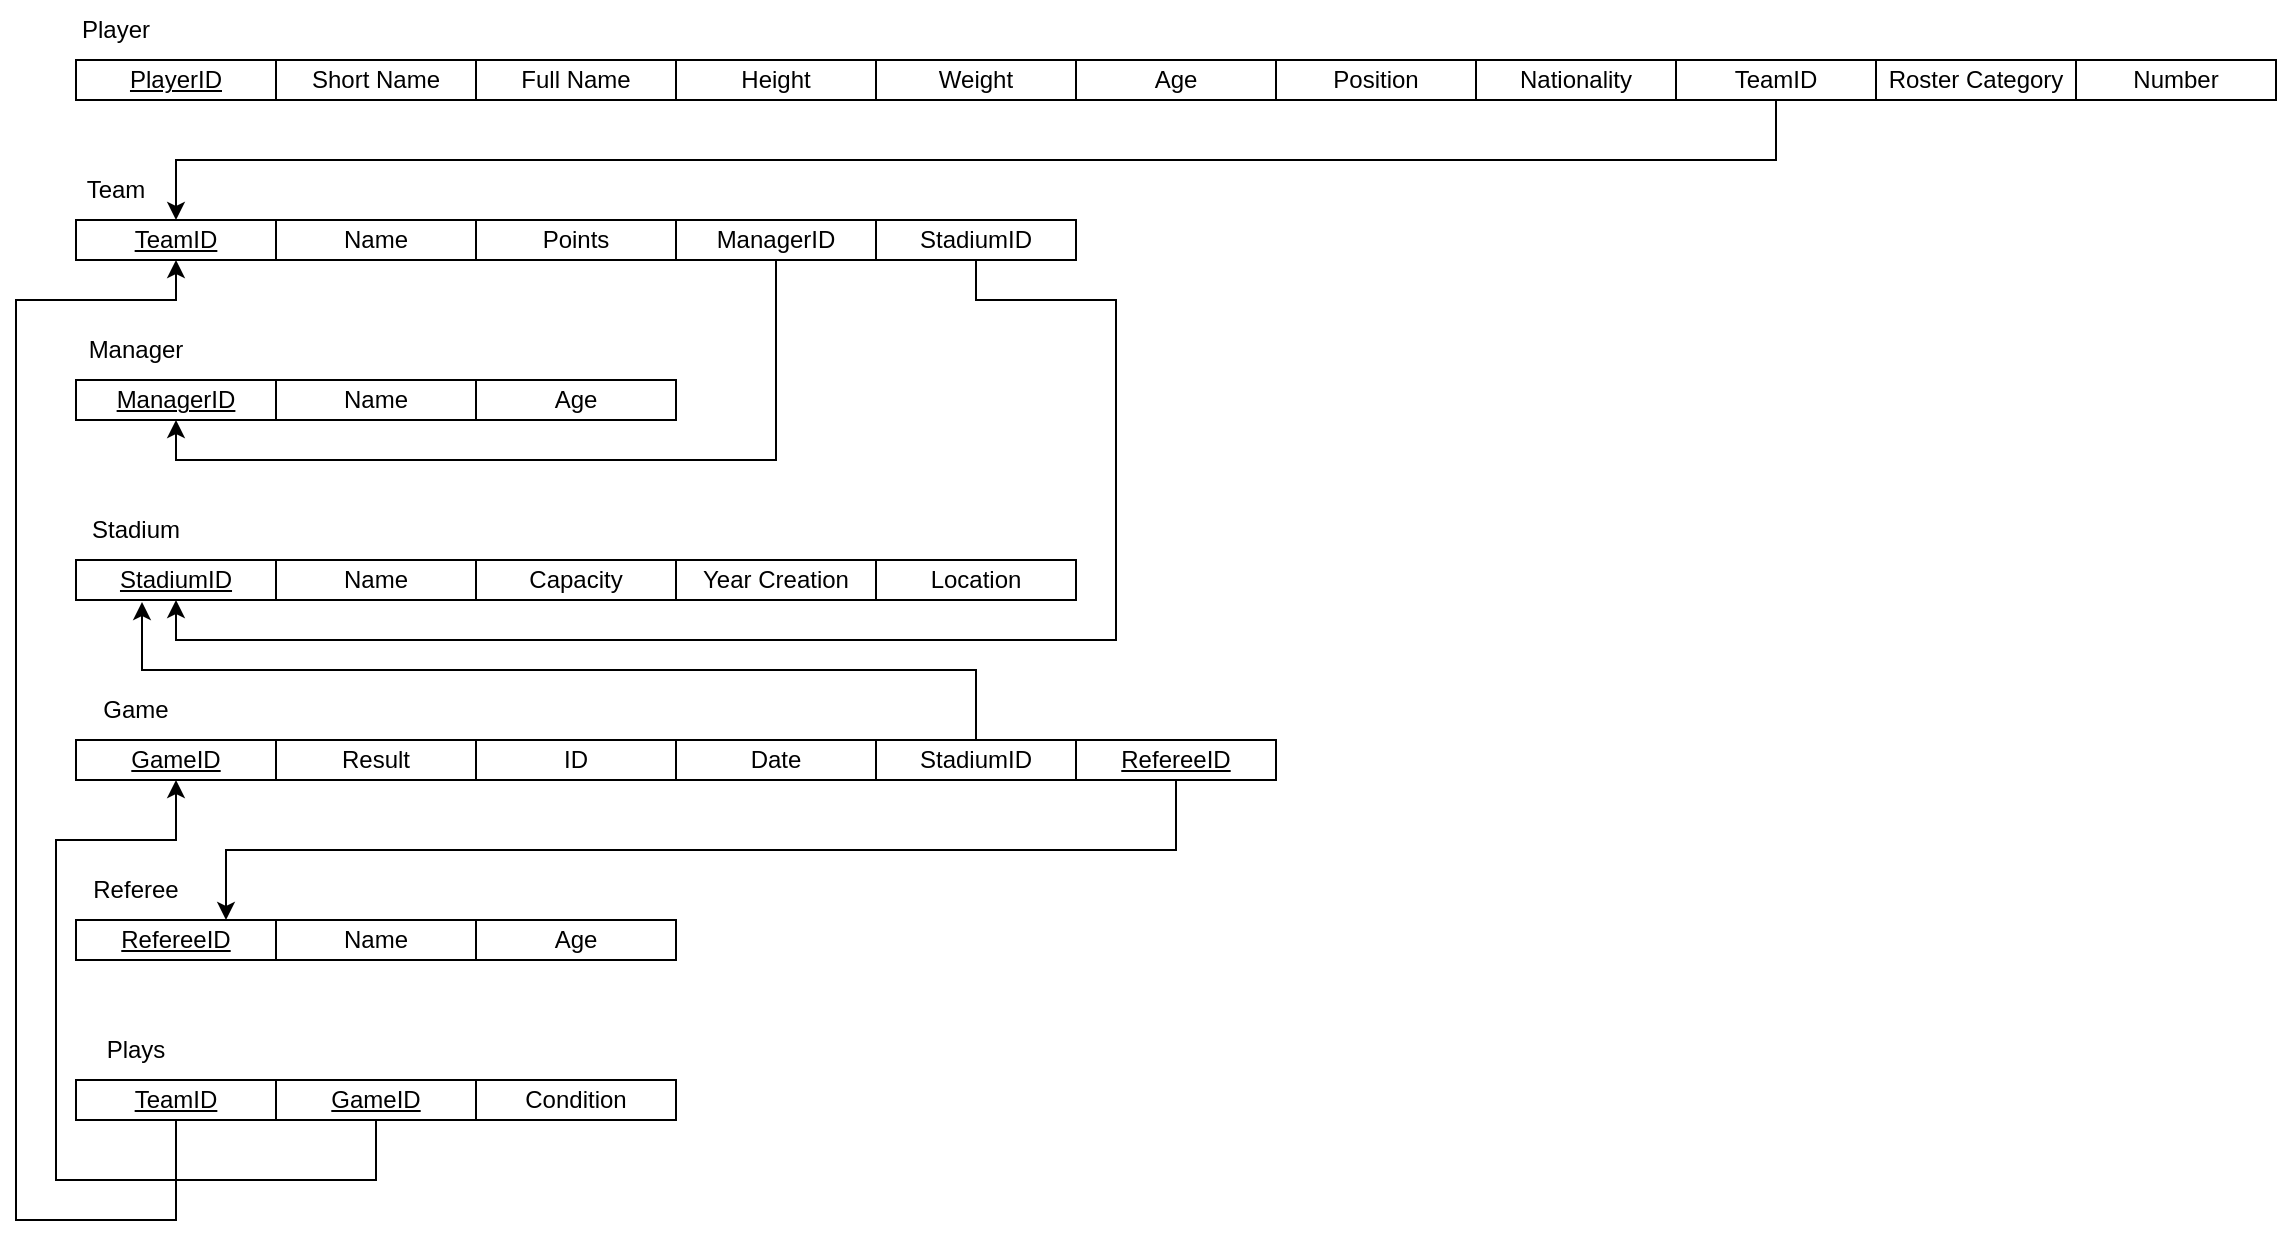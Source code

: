 <mxfile version="26.1.1">
  <diagram id="C5RBs43oDa-KdzZeNtuy" name="Page-1">
    <mxGraphModel dx="1674" dy="784" grid="1" gridSize="10" guides="1" tooltips="1" connect="1" arrows="1" fold="1" page="1" pageScale="1" pageWidth="827" pageHeight="1169" math="0" shadow="0">
      <root>
        <mxCell id="WIyWlLk6GJQsqaUBKTNV-0" />
        <mxCell id="WIyWlLk6GJQsqaUBKTNV-1" parent="WIyWlLk6GJQsqaUBKTNV-0" />
        <mxCell id="GQkD6B1lI_t8OA1kjlGG-0" value="&lt;u&gt;PlayerID&lt;/u&gt;" style="rounded=0;whiteSpace=wrap;html=1;" parent="WIyWlLk6GJQsqaUBKTNV-1" vertex="1">
          <mxGeometry x="60" y="90" width="100" height="20" as="geometry" />
        </mxCell>
        <mxCell id="GQkD6B1lI_t8OA1kjlGG-1" value="Short Name" style="rounded=0;whiteSpace=wrap;html=1;" parent="WIyWlLk6GJQsqaUBKTNV-1" vertex="1">
          <mxGeometry x="160" y="90" width="100" height="20" as="geometry" />
        </mxCell>
        <mxCell id="GQkD6B1lI_t8OA1kjlGG-2" value="Full Name" style="rounded=0;whiteSpace=wrap;html=1;" parent="WIyWlLk6GJQsqaUBKTNV-1" vertex="1">
          <mxGeometry x="260" y="90" width="100" height="20" as="geometry" />
        </mxCell>
        <mxCell id="GQkD6B1lI_t8OA1kjlGG-3" value="Height" style="rounded=0;whiteSpace=wrap;html=1;" parent="WIyWlLk6GJQsqaUBKTNV-1" vertex="1">
          <mxGeometry x="360" y="90" width="100" height="20" as="geometry" />
        </mxCell>
        <mxCell id="GQkD6B1lI_t8OA1kjlGG-4" value="Weight" style="rounded=0;whiteSpace=wrap;html=1;" parent="WIyWlLk6GJQsqaUBKTNV-1" vertex="1">
          <mxGeometry x="460" y="90" width="100" height="20" as="geometry" />
        </mxCell>
        <mxCell id="GQkD6B1lI_t8OA1kjlGG-5" value="Age" style="rounded=0;whiteSpace=wrap;html=1;" parent="WIyWlLk6GJQsqaUBKTNV-1" vertex="1">
          <mxGeometry x="560" y="90" width="100" height="20" as="geometry" />
        </mxCell>
        <mxCell id="GQkD6B1lI_t8OA1kjlGG-6" value="Position" style="rounded=0;whiteSpace=wrap;html=1;" parent="WIyWlLk6GJQsqaUBKTNV-1" vertex="1">
          <mxGeometry x="660" y="90" width="100" height="20" as="geometry" />
        </mxCell>
        <mxCell id="GQkD6B1lI_t8OA1kjlGG-7" value="Nationality" style="rounded=0;whiteSpace=wrap;html=1;" parent="WIyWlLk6GJQsqaUBKTNV-1" vertex="1">
          <mxGeometry x="760" y="90" width="100" height="20" as="geometry" />
        </mxCell>
        <mxCell id="GQkD6B1lI_t8OA1kjlGG-10" value="Player" style="text;html=1;align=center;verticalAlign=middle;whiteSpace=wrap;rounded=0;" parent="WIyWlLk6GJQsqaUBKTNV-1" vertex="1">
          <mxGeometry x="50" y="60" width="60" height="30" as="geometry" />
        </mxCell>
        <mxCell id="GQkD6B1lI_t8OA1kjlGG-11" value="&lt;u&gt;TeamID&lt;/u&gt;" style="rounded=0;whiteSpace=wrap;html=1;" parent="WIyWlLk6GJQsqaUBKTNV-1" vertex="1">
          <mxGeometry x="60" y="170" width="100" height="20" as="geometry" />
        </mxCell>
        <mxCell id="GQkD6B1lI_t8OA1kjlGG-12" value="Name" style="rounded=0;whiteSpace=wrap;html=1;" parent="WIyWlLk6GJQsqaUBKTNV-1" vertex="1">
          <mxGeometry x="160" y="170" width="100" height="20" as="geometry" />
        </mxCell>
        <mxCell id="GQkD6B1lI_t8OA1kjlGG-13" value="Points" style="rounded=0;whiteSpace=wrap;html=1;" parent="WIyWlLk6GJQsqaUBKTNV-1" vertex="1">
          <mxGeometry x="260" y="170" width="100" height="20" as="geometry" />
        </mxCell>
        <mxCell id="GQkD6B1lI_t8OA1kjlGG-14" value="Team" style="text;html=1;align=center;verticalAlign=middle;whiteSpace=wrap;rounded=0;" parent="WIyWlLk6GJQsqaUBKTNV-1" vertex="1">
          <mxGeometry x="50" y="140" width="60" height="30" as="geometry" />
        </mxCell>
        <mxCell id="GQkD6B1lI_t8OA1kjlGG-15" value="&lt;u&gt;ManagerID&lt;/u&gt;" style="rounded=0;whiteSpace=wrap;html=1;" parent="WIyWlLk6GJQsqaUBKTNV-1" vertex="1">
          <mxGeometry x="60" y="250" width="100" height="20" as="geometry" />
        </mxCell>
        <mxCell id="GQkD6B1lI_t8OA1kjlGG-16" value="Name" style="rounded=0;whiteSpace=wrap;html=1;" parent="WIyWlLk6GJQsqaUBKTNV-1" vertex="1">
          <mxGeometry x="160" y="250" width="100" height="20" as="geometry" />
        </mxCell>
        <mxCell id="GQkD6B1lI_t8OA1kjlGG-17" value="Age" style="rounded=0;whiteSpace=wrap;html=1;" parent="WIyWlLk6GJQsqaUBKTNV-1" vertex="1">
          <mxGeometry x="260" y="250" width="100" height="20" as="geometry" />
        </mxCell>
        <mxCell id="GQkD6B1lI_t8OA1kjlGG-18" value="Manager" style="text;html=1;align=center;verticalAlign=middle;whiteSpace=wrap;rounded=0;" parent="WIyWlLk6GJQsqaUBKTNV-1" vertex="1">
          <mxGeometry x="60" y="220" width="60" height="30" as="geometry" />
        </mxCell>
        <mxCell id="GQkD6B1lI_t8OA1kjlGG-19" value="&lt;u&gt;StadiumID&lt;/u&gt;" style="rounded=0;whiteSpace=wrap;html=1;" parent="WIyWlLk6GJQsqaUBKTNV-1" vertex="1">
          <mxGeometry x="60" y="340" width="100" height="20" as="geometry" />
        </mxCell>
        <mxCell id="GQkD6B1lI_t8OA1kjlGG-20" value="Name" style="rounded=0;whiteSpace=wrap;html=1;" parent="WIyWlLk6GJQsqaUBKTNV-1" vertex="1">
          <mxGeometry x="160" y="340" width="100" height="20" as="geometry" />
        </mxCell>
        <mxCell id="GQkD6B1lI_t8OA1kjlGG-21" value="Capacity" style="rounded=0;whiteSpace=wrap;html=1;" parent="WIyWlLk6GJQsqaUBKTNV-1" vertex="1">
          <mxGeometry x="260" y="340" width="100" height="20" as="geometry" />
        </mxCell>
        <mxCell id="GQkD6B1lI_t8OA1kjlGG-22" value="Year Creation" style="rounded=0;whiteSpace=wrap;html=1;" parent="WIyWlLk6GJQsqaUBKTNV-1" vertex="1">
          <mxGeometry x="360" y="340" width="100" height="20" as="geometry" />
        </mxCell>
        <mxCell id="GQkD6B1lI_t8OA1kjlGG-23" value="Location" style="rounded=0;whiteSpace=wrap;html=1;" parent="WIyWlLk6GJQsqaUBKTNV-1" vertex="1">
          <mxGeometry x="460" y="340" width="100" height="20" as="geometry" />
        </mxCell>
        <mxCell id="GQkD6B1lI_t8OA1kjlGG-24" value="Stadium" style="text;html=1;align=center;verticalAlign=middle;whiteSpace=wrap;rounded=0;" parent="WIyWlLk6GJQsqaUBKTNV-1" vertex="1">
          <mxGeometry x="60" y="310" width="60" height="30" as="geometry" />
        </mxCell>
        <mxCell id="GQkD6B1lI_t8OA1kjlGG-25" value="&lt;u&gt;GameID&lt;/u&gt;" style="rounded=0;whiteSpace=wrap;html=1;" parent="WIyWlLk6GJQsqaUBKTNV-1" vertex="1">
          <mxGeometry x="60" y="430" width="100" height="20" as="geometry" />
        </mxCell>
        <mxCell id="GQkD6B1lI_t8OA1kjlGG-26" value="Result" style="rounded=0;whiteSpace=wrap;html=1;" parent="WIyWlLk6GJQsqaUBKTNV-1" vertex="1">
          <mxGeometry x="160" y="430" width="100" height="20" as="geometry" />
        </mxCell>
        <mxCell id="GQkD6B1lI_t8OA1kjlGG-27" value="ID" style="rounded=0;whiteSpace=wrap;html=1;" parent="WIyWlLk6GJQsqaUBKTNV-1" vertex="1">
          <mxGeometry x="260" y="430" width="100" height="20" as="geometry" />
        </mxCell>
        <mxCell id="GQkD6B1lI_t8OA1kjlGG-28" value="Date" style="rounded=0;whiteSpace=wrap;html=1;" parent="WIyWlLk6GJQsqaUBKTNV-1" vertex="1">
          <mxGeometry x="360" y="430" width="100" height="20" as="geometry" />
        </mxCell>
        <mxCell id="GQkD6B1lI_t8OA1kjlGG-29" value="Game" style="text;html=1;align=center;verticalAlign=middle;whiteSpace=wrap;rounded=0;" parent="WIyWlLk6GJQsqaUBKTNV-1" vertex="1">
          <mxGeometry x="60" y="400" width="60" height="30" as="geometry" />
        </mxCell>
        <mxCell id="GQkD6B1lI_t8OA1kjlGG-30" value="&lt;u&gt;RefereeID&lt;/u&gt;" style="rounded=0;whiteSpace=wrap;html=1;" parent="WIyWlLk6GJQsqaUBKTNV-1" vertex="1">
          <mxGeometry x="60" y="520" width="100" height="20" as="geometry" />
        </mxCell>
        <mxCell id="GQkD6B1lI_t8OA1kjlGG-31" value="Name" style="rounded=0;whiteSpace=wrap;html=1;" parent="WIyWlLk6GJQsqaUBKTNV-1" vertex="1">
          <mxGeometry x="160" y="520" width="100" height="20" as="geometry" />
        </mxCell>
        <mxCell id="GQkD6B1lI_t8OA1kjlGG-32" value="Age" style="rounded=0;whiteSpace=wrap;html=1;" parent="WIyWlLk6GJQsqaUBKTNV-1" vertex="1">
          <mxGeometry x="260" y="520" width="100" height="20" as="geometry" />
        </mxCell>
        <mxCell id="GQkD6B1lI_t8OA1kjlGG-33" value="Referee" style="text;html=1;align=center;verticalAlign=middle;whiteSpace=wrap;rounded=0;" parent="WIyWlLk6GJQsqaUBKTNV-1" vertex="1">
          <mxGeometry x="60" y="490" width="60" height="30" as="geometry" />
        </mxCell>
        <mxCell id="8P2LpijmixkXhMFe35SE-2" style="edgeStyle=orthogonalEdgeStyle;rounded=0;orthogonalLoop=1;jettySize=auto;html=1;exitX=0.5;exitY=1;exitDx=0;exitDy=0;entryX=0.5;entryY=1;entryDx=0;entryDy=0;" edge="1" parent="WIyWlLk6GJQsqaUBKTNV-1" source="8P2LpijmixkXhMFe35SE-0" target="GQkD6B1lI_t8OA1kjlGG-15">
          <mxGeometry relative="1" as="geometry" />
        </mxCell>
        <mxCell id="8P2LpijmixkXhMFe35SE-0" value="ManagerID" style="rounded=0;whiteSpace=wrap;html=1;" vertex="1" parent="WIyWlLk6GJQsqaUBKTNV-1">
          <mxGeometry x="360" y="170" width="100" height="20" as="geometry" />
        </mxCell>
        <mxCell id="8P2LpijmixkXhMFe35SE-3" style="edgeStyle=orthogonalEdgeStyle;rounded=0;orthogonalLoop=1;jettySize=auto;html=1;exitX=0.5;exitY=1;exitDx=0;exitDy=0;entryX=0.5;entryY=1;entryDx=0;entryDy=0;" edge="1" parent="WIyWlLk6GJQsqaUBKTNV-1" source="8P2LpijmixkXhMFe35SE-1" target="GQkD6B1lI_t8OA1kjlGG-19">
          <mxGeometry relative="1" as="geometry">
            <Array as="points">
              <mxPoint x="510" y="210" />
              <mxPoint x="580" y="210" />
              <mxPoint x="580" y="380" />
              <mxPoint x="110" y="380" />
            </Array>
          </mxGeometry>
        </mxCell>
        <mxCell id="8P2LpijmixkXhMFe35SE-1" value="StadiumID" style="rounded=0;whiteSpace=wrap;html=1;" vertex="1" parent="WIyWlLk6GJQsqaUBKTNV-1">
          <mxGeometry x="460" y="170" width="100" height="20" as="geometry" />
        </mxCell>
        <mxCell id="8P2LpijmixkXhMFe35SE-5" style="edgeStyle=orthogonalEdgeStyle;rounded=0;orthogonalLoop=1;jettySize=auto;html=1;exitX=0.5;exitY=1;exitDx=0;exitDy=0;" edge="1" parent="WIyWlLk6GJQsqaUBKTNV-1" source="8P2LpijmixkXhMFe35SE-4" target="GQkD6B1lI_t8OA1kjlGG-11">
          <mxGeometry relative="1" as="geometry" />
        </mxCell>
        <mxCell id="8P2LpijmixkXhMFe35SE-4" value="TeamID" style="rounded=0;whiteSpace=wrap;html=1;" vertex="1" parent="WIyWlLk6GJQsqaUBKTNV-1">
          <mxGeometry x="860" y="90" width="100" height="20" as="geometry" />
        </mxCell>
        <mxCell id="8P2LpijmixkXhMFe35SE-6" value="Roster Category" style="rounded=0;whiteSpace=wrap;html=1;" vertex="1" parent="WIyWlLk6GJQsqaUBKTNV-1">
          <mxGeometry x="960" y="90" width="100" height="20" as="geometry" />
        </mxCell>
        <mxCell id="8P2LpijmixkXhMFe35SE-7" value="Number" style="rounded=0;whiteSpace=wrap;html=1;" vertex="1" parent="WIyWlLk6GJQsqaUBKTNV-1">
          <mxGeometry x="1060" y="90" width="100" height="20" as="geometry" />
        </mxCell>
        <mxCell id="8P2LpijmixkXhMFe35SE-9" style="edgeStyle=orthogonalEdgeStyle;rounded=0;orthogonalLoop=1;jettySize=auto;html=1;exitX=0.5;exitY=0;exitDx=0;exitDy=0;entryX=0.33;entryY=1.05;entryDx=0;entryDy=0;entryPerimeter=0;" edge="1" parent="WIyWlLk6GJQsqaUBKTNV-1" source="8P2LpijmixkXhMFe35SE-8" target="GQkD6B1lI_t8OA1kjlGG-19">
          <mxGeometry relative="1" as="geometry" />
        </mxCell>
        <mxCell id="8P2LpijmixkXhMFe35SE-8" value="StadiumID" style="rounded=0;whiteSpace=wrap;html=1;" vertex="1" parent="WIyWlLk6GJQsqaUBKTNV-1">
          <mxGeometry x="460" y="430" width="100" height="20" as="geometry" />
        </mxCell>
        <mxCell id="8P2LpijmixkXhMFe35SE-11" style="edgeStyle=orthogonalEdgeStyle;rounded=0;orthogonalLoop=1;jettySize=auto;html=1;exitX=0.5;exitY=1;exitDx=0;exitDy=0;entryX=0.75;entryY=0;entryDx=0;entryDy=0;" edge="1" parent="WIyWlLk6GJQsqaUBKTNV-1" source="8P2LpijmixkXhMFe35SE-10" target="GQkD6B1lI_t8OA1kjlGG-30">
          <mxGeometry relative="1" as="geometry" />
        </mxCell>
        <mxCell id="8P2LpijmixkXhMFe35SE-10" value="&lt;u&gt;RefereeID&lt;/u&gt;" style="rounded=0;whiteSpace=wrap;html=1;" vertex="1" parent="WIyWlLk6GJQsqaUBKTNV-1">
          <mxGeometry x="560" y="430" width="100" height="20" as="geometry" />
        </mxCell>
        <mxCell id="8P2LpijmixkXhMFe35SE-12" value="Plays" style="text;html=1;align=center;verticalAlign=middle;whiteSpace=wrap;rounded=0;" vertex="1" parent="WIyWlLk6GJQsqaUBKTNV-1">
          <mxGeometry x="60" y="570" width="60" height="30" as="geometry" />
        </mxCell>
        <mxCell id="8P2LpijmixkXhMFe35SE-16" style="edgeStyle=orthogonalEdgeStyle;rounded=0;orthogonalLoop=1;jettySize=auto;html=1;exitX=0.5;exitY=1;exitDx=0;exitDy=0;entryX=0.5;entryY=1;entryDx=0;entryDy=0;" edge="1" parent="WIyWlLk6GJQsqaUBKTNV-1" source="8P2LpijmixkXhMFe35SE-13" target="GQkD6B1lI_t8OA1kjlGG-11">
          <mxGeometry relative="1" as="geometry">
            <Array as="points">
              <mxPoint x="110" y="670" />
              <mxPoint x="30" y="670" />
              <mxPoint x="30" y="210" />
              <mxPoint x="110" y="210" />
            </Array>
          </mxGeometry>
        </mxCell>
        <mxCell id="8P2LpijmixkXhMFe35SE-13" value="&lt;u&gt;TeamID&lt;/u&gt;" style="rounded=0;whiteSpace=wrap;html=1;" vertex="1" parent="WIyWlLk6GJQsqaUBKTNV-1">
          <mxGeometry x="60" y="600" width="100" height="20" as="geometry" />
        </mxCell>
        <mxCell id="8P2LpijmixkXhMFe35SE-17" style="edgeStyle=orthogonalEdgeStyle;rounded=0;orthogonalLoop=1;jettySize=auto;html=1;exitX=0.5;exitY=1;exitDx=0;exitDy=0;entryX=0.5;entryY=1;entryDx=0;entryDy=0;" edge="1" parent="WIyWlLk6GJQsqaUBKTNV-1" source="8P2LpijmixkXhMFe35SE-14" target="GQkD6B1lI_t8OA1kjlGG-25">
          <mxGeometry relative="1" as="geometry">
            <Array as="points">
              <mxPoint x="210" y="650" />
              <mxPoint x="50" y="650" />
              <mxPoint x="50" y="480" />
              <mxPoint x="110" y="480" />
            </Array>
          </mxGeometry>
        </mxCell>
        <mxCell id="8P2LpijmixkXhMFe35SE-14" value="&lt;u&gt;GameID&lt;/u&gt;" style="rounded=0;whiteSpace=wrap;html=1;" vertex="1" parent="WIyWlLk6GJQsqaUBKTNV-1">
          <mxGeometry x="160" y="600" width="100" height="20" as="geometry" />
        </mxCell>
        <mxCell id="8P2LpijmixkXhMFe35SE-15" value="Condition" style="rounded=0;whiteSpace=wrap;html=1;" vertex="1" parent="WIyWlLk6GJQsqaUBKTNV-1">
          <mxGeometry x="260" y="600" width="100" height="20" as="geometry" />
        </mxCell>
      </root>
    </mxGraphModel>
  </diagram>
</mxfile>
